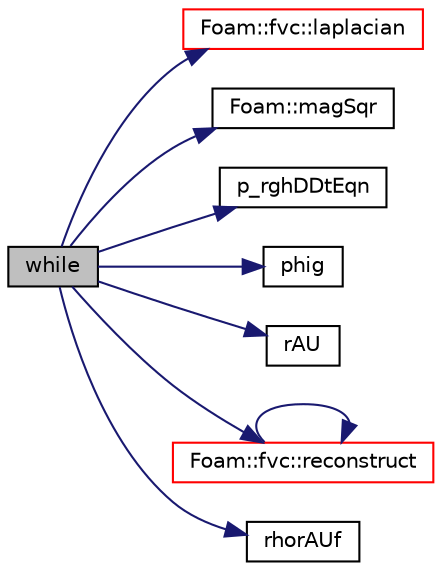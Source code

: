 digraph "while"
{
  bgcolor="transparent";
  edge [fontname="Helvetica",fontsize="10",labelfontname="Helvetica",labelfontsize="10"];
  node [fontname="Helvetica",fontsize="10",shape=record];
  rankdir="LR";
  Node20 [label="while",height=0.2,width=0.4,color="black", fillcolor="grey75", style="filled", fontcolor="black"];
  Node20 -> Node21 [color="midnightblue",fontsize="10",style="solid",fontname="Helvetica"];
  Node21 [label="Foam::fvc::laplacian",height=0.2,width=0.4,color="red",URL="$a21861.html#ac75bff389d0405149b204b0d7ac214cd"];
  Node20 -> Node74 [color="midnightblue",fontsize="10",style="solid",fontname="Helvetica"];
  Node74 [label="Foam::magSqr",height=0.2,width=0.4,color="black",URL="$a21851.html#ae6fff2c6981e6d9618aa5038e69def6e"];
  Node20 -> Node75 [color="midnightblue",fontsize="10",style="solid",fontname="Helvetica"];
  Node75 [label="p_rghDDtEqn",height=0.2,width=0.4,color="black",URL="$a39212.html#aab86021ac402de18529ad363d829f1b3"];
  Node20 -> Node76 [color="midnightblue",fontsize="10",style="solid",fontname="Helvetica"];
  Node76 [label="phig",height=0.2,width=0.4,color="black",URL="$a39203.html#ab366fe1286aa2f043749e6189a6367ad"];
  Node20 -> Node77 [color="midnightblue",fontsize="10",style="solid",fontname="Helvetica"];
  Node77 [label="rAU",height=0.2,width=0.4,color="black",URL="$a39200.html#a4ae3ff6f0732a8a206a641d7ff2d9f7d"];
  Node20 -> Node78 [color="midnightblue",fontsize="10",style="solid",fontname="Helvetica"];
  Node78 [label="Foam::fvc::reconstruct",height=0.2,width=0.4,color="red",URL="$a21861.html#ad8a6471328adb4cddcc0d4cedfa39ca2"];
  Node78 -> Node78 [color="midnightblue",fontsize="10",style="solid",fontname="Helvetica"];
  Node20 -> Node330 [color="midnightblue",fontsize="10",style="solid",fontname="Helvetica"];
  Node330 [label="rhorAUf",height=0.2,width=0.4,color="black",URL="$a39200.html#afd8c4e61a2e39cb5143264971d9c72b8"];
}
